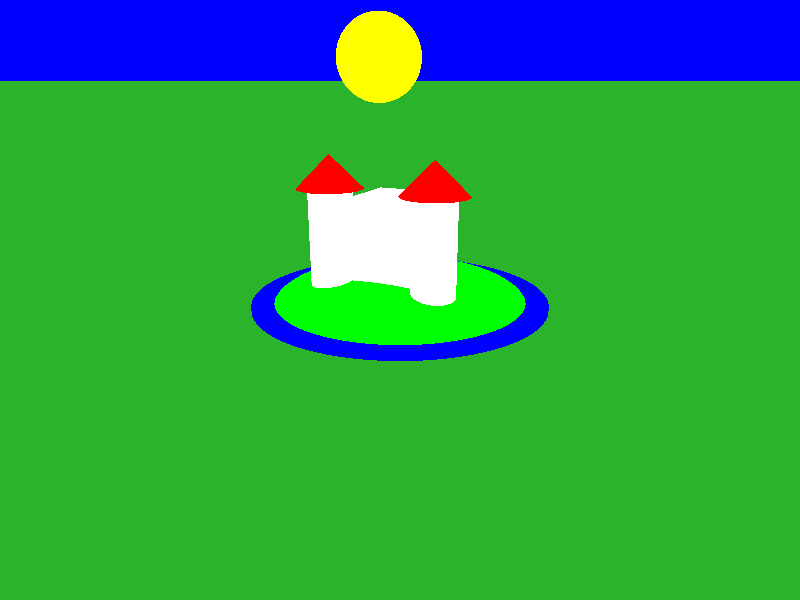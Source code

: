#version  3.7;
global_settings { assumed_gamma 2.2 }

#include "shapes.inc"
#include "colors.inc"
#include "textures.inc"


// Main light source
light_source { <-50.0, 100, -80.0> colour White }

// Dim side light to fill shadows
light_source { <250.0, 25.0, -100.0> colour DimGray }


camera { // Wide Angle
   location <6.0, 5.0, -13.0>
   angle 65 
   right     x*image_width/image_height
   look_at <0, 0, 0>
}
/*camera { // Gate View
   location <2.0, 2.0, -4.0>
   angle 65 
   right     x*image_width/image_height
   look_at <0, 0.5, 0>
}*/

background { color Blue }

plane {
   y, 0 // perpendicular to axis, offset
   texture {
      pigment { 
         color <0.184314, 0.7, 0.184314>
      }
   }
}

#declare Turret = union {
   cylinder {
      <0, 0, 0>, <0, 2.25, 0>, 0.5 // center of one end, center of other end, radius
      texture {
         
         pigment { 
            color <1.0, 1.0, 1.0, 0.0, 0.0> // <red, green, blue, filter, transmit>
         }
      }
   }
   cone {
      <0, 2.25, 0>, 0.75 // <x, y, z>, center & radius of one end
      <0, 3, 0>, 0 // <x, y, z>, center & radius of the other end
      texture {
         pigment { 
            color Red
         }
      }
   }
}

#declare JCastle = union {
   box {
      <-1, 0, -1>, <1, 2, 1> // <x, y, z> near lower left corner, <x, y, z> far upper right corner
      texture {
         pigment { color White }
      }
   }

   object {
      Turret
      translate <1.25, 0, -1> // <x, y, z>
   }

   object {
      Turret
      translate <-1.25, 0, -1> // <x, y, z>
   }

   sphere {
      <-1, 5, 1>, 1 // <x, y, z>, radius
      texture {
         pigment { color Yellow }
      }
   }
}

object {
   JCastle
   translate <0, 0.5, 0>
}

sphere { // Hill
   <0,0,0>, 3
   texture {
      pigment { color Green }
   }
   scale <1.0, 0.25, 1.0> // <x, y, z>
}

cylinder { // Moat
   <0, -0.5, 0>, <0, 0.1, 0>, 3.5 // center of one end, center of other end, radius
   texture {
      pigment { color Blue }
   }   
}